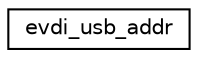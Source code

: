 digraph "圖形化之類別階層"
{
 // LATEX_PDF_SIZE
  edge [fontname="Helvetica",fontsize="10",labelfontname="Helvetica",labelfontsize="10"];
  node [fontname="Helvetica",fontsize="10",shape=record];
  rankdir="LR";
  Node0 [label="evdi_usb_addr",height=0.2,width=0.4,color="black", fillcolor="white", style="filled",URL="$structevdi__usb__addr.html",tooltip=" "];
}
